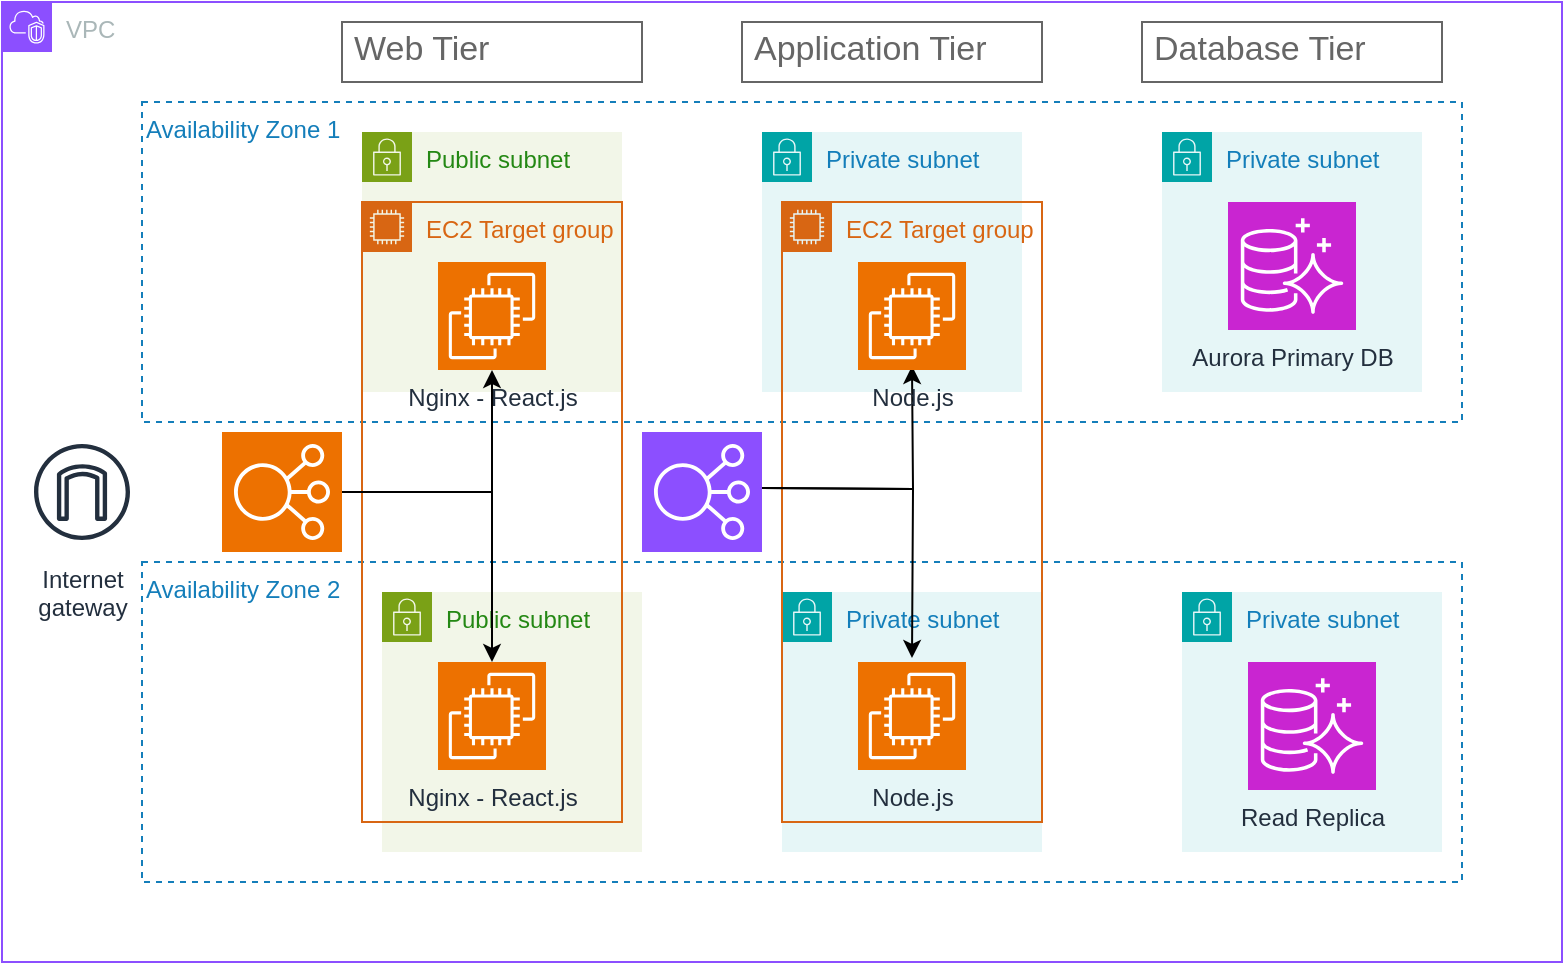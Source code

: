 <mxfile version="24.0.7" type="github">
  <diagram name="Page-1" id="6s-D8Ys7_D96jJr5OxkA">
    <mxGraphModel dx="1050" dy="565" grid="1" gridSize="10" guides="1" tooltips="1" connect="1" arrows="1" fold="1" page="1" pageScale="1" pageWidth="850" pageHeight="1100" math="0" shadow="0">
      <root>
        <mxCell id="0" />
        <mxCell id="1" parent="0" />
        <mxCell id="9Md5y-Vj3FW9DmjKm0TT-1" value="VPC" style="points=[[0,0],[0.25,0],[0.5,0],[0.75,0],[1,0],[1,0.25],[1,0.5],[1,0.75],[1,1],[0.75,1],[0.5,1],[0.25,1],[0,1],[0,0.75],[0,0.5],[0,0.25]];outlineConnect=0;gradientColor=none;html=1;whiteSpace=wrap;fontSize=12;fontStyle=0;container=1;pointerEvents=0;collapsible=0;recursiveResize=0;shape=mxgraph.aws4.group;grIcon=mxgraph.aws4.group_vpc2;strokeColor=#8C4FFF;fillColor=none;verticalAlign=top;align=left;spacingLeft=30;fontColor=#AAB7B8;dashed=0;" vertex="1" parent="1">
          <mxGeometry x="20" y="60" width="780" height="480" as="geometry" />
        </mxCell>
        <mxCell id="9Md5y-Vj3FW9DmjKm0TT-2" value="Internet&#xa;gateway" style="sketch=0;outlineConnect=0;fontColor=#232F3E;gradientColor=none;strokeColor=#232F3E;fillColor=#ffffff;dashed=0;verticalLabelPosition=bottom;verticalAlign=top;align=center;html=1;fontSize=12;fontStyle=0;aspect=fixed;shape=mxgraph.aws4.resourceIcon;resIcon=mxgraph.aws4.internet_gateway;" vertex="1" parent="9Md5y-Vj3FW9DmjKm0TT-1">
          <mxGeometry x="10" y="215" width="60" height="60" as="geometry" />
        </mxCell>
        <mxCell id="9Md5y-Vj3FW9DmjKm0TT-3" value="Availability Zone 1" style="fillColor=none;strokeColor=#147EBA;dashed=1;verticalAlign=top;fontStyle=0;fontColor=#147EBA;whiteSpace=wrap;html=1;align=left;" vertex="1" parent="9Md5y-Vj3FW9DmjKm0TT-1">
          <mxGeometry x="70" y="50" width="660" height="160" as="geometry" />
        </mxCell>
        <mxCell id="9Md5y-Vj3FW9DmjKm0TT-4" value="Availability Zone 2" style="fillColor=none;strokeColor=#147EBA;dashed=1;verticalAlign=top;fontStyle=0;fontColor=#147EBA;whiteSpace=wrap;html=1;align=left;" vertex="1" parent="9Md5y-Vj3FW9DmjKm0TT-1">
          <mxGeometry x="70" y="280" width="660" height="160" as="geometry" />
        </mxCell>
        <mxCell id="9Md5y-Vj3FW9DmjKm0TT-5" value="Web Tier" style="strokeWidth=1;shadow=0;dashed=0;align=center;html=1;shape=mxgraph.mockup.text.textBox;fontColor=#666666;align=left;fontSize=17;spacingLeft=4;spacingTop=-3;whiteSpace=wrap;strokeColor=#666666;mainText=" vertex="1" parent="9Md5y-Vj3FW9DmjKm0TT-1">
          <mxGeometry x="170" y="10" width="150" height="30" as="geometry" />
        </mxCell>
        <mxCell id="9Md5y-Vj3FW9DmjKm0TT-6" value="Application Tier" style="strokeWidth=1;shadow=0;dashed=0;align=center;html=1;shape=mxgraph.mockup.text.textBox;fontColor=#666666;align=left;fontSize=17;spacingLeft=4;spacingTop=-3;whiteSpace=wrap;strokeColor=#666666;mainText=" vertex="1" parent="9Md5y-Vj3FW9DmjKm0TT-1">
          <mxGeometry x="370" y="10" width="150" height="30" as="geometry" />
        </mxCell>
        <mxCell id="9Md5y-Vj3FW9DmjKm0TT-7" value="Database Tier" style="strokeWidth=1;shadow=0;dashed=0;align=center;html=1;shape=mxgraph.mockup.text.textBox;fontColor=#666666;align=left;fontSize=17;spacingLeft=4;spacingTop=-3;whiteSpace=wrap;strokeColor=#666666;mainText=" vertex="1" parent="9Md5y-Vj3FW9DmjKm0TT-1">
          <mxGeometry x="570" y="10" width="150" height="30" as="geometry" />
        </mxCell>
        <mxCell id="9Md5y-Vj3FW9DmjKm0TT-8" value="Public subnet" style="points=[[0,0],[0.25,0],[0.5,0],[0.75,0],[1,0],[1,0.25],[1,0.5],[1,0.75],[1,1],[0.75,1],[0.5,1],[0.25,1],[0,1],[0,0.75],[0,0.5],[0,0.25]];outlineConnect=0;gradientColor=none;html=1;whiteSpace=wrap;fontSize=12;fontStyle=0;container=1;pointerEvents=0;collapsible=0;recursiveResize=0;shape=mxgraph.aws4.group;grIcon=mxgraph.aws4.group_security_group;grStroke=0;strokeColor=#7AA116;fillColor=#F2F6E8;verticalAlign=top;align=left;spacingLeft=30;fontColor=#248814;dashed=0;" vertex="1" parent="9Md5y-Vj3FW9DmjKm0TT-1">
          <mxGeometry x="180" y="65" width="130" height="130" as="geometry" />
        </mxCell>
        <mxCell id="9Md5y-Vj3FW9DmjKm0TT-10" value="Public subnet" style="points=[[0,0],[0.25,0],[0.5,0],[0.75,0],[1,0],[1,0.25],[1,0.5],[1,0.75],[1,1],[0.75,1],[0.5,1],[0.25,1],[0,1],[0,0.75],[0,0.5],[0,0.25]];outlineConnect=0;gradientColor=none;html=1;whiteSpace=wrap;fontSize=12;fontStyle=0;container=1;pointerEvents=0;collapsible=0;recursiveResize=0;shape=mxgraph.aws4.group;grIcon=mxgraph.aws4.group_security_group;grStroke=0;strokeColor=#7AA116;fillColor=#F2F6E8;verticalAlign=top;align=left;spacingLeft=30;fontColor=#248814;dashed=0;" vertex="1" parent="9Md5y-Vj3FW9DmjKm0TT-1">
          <mxGeometry x="190" y="295" width="130" height="130" as="geometry" />
        </mxCell>
        <mxCell id="9Md5y-Vj3FW9DmjKm0TT-11" value="Private subnet" style="points=[[0,0],[0.25,0],[0.5,0],[0.75,0],[1,0],[1,0.25],[1,0.5],[1,0.75],[1,1],[0.75,1],[0.5,1],[0.25,1],[0,1],[0,0.75],[0,0.5],[0,0.25]];outlineConnect=0;gradientColor=none;html=1;whiteSpace=wrap;fontSize=12;fontStyle=0;container=1;pointerEvents=0;collapsible=0;recursiveResize=0;shape=mxgraph.aws4.group;grIcon=mxgraph.aws4.group_security_group;grStroke=0;strokeColor=#00A4A6;fillColor=#E6F6F7;verticalAlign=top;align=left;spacingLeft=30;fontColor=#147EBA;dashed=0;" vertex="1" parent="9Md5y-Vj3FW9DmjKm0TT-1">
          <mxGeometry x="380" y="65" width="130" height="130" as="geometry" />
        </mxCell>
        <mxCell id="9Md5y-Vj3FW9DmjKm0TT-12" value="Private subnet" style="points=[[0,0],[0.25,0],[0.5,0],[0.75,0],[1,0],[1,0.25],[1,0.5],[1,0.75],[1,1],[0.75,1],[0.5,1],[0.25,1],[0,1],[0,0.75],[0,0.5],[0,0.25]];outlineConnect=0;gradientColor=none;html=1;whiteSpace=wrap;fontSize=12;fontStyle=0;container=1;pointerEvents=0;collapsible=0;recursiveResize=0;shape=mxgraph.aws4.group;grIcon=mxgraph.aws4.group_security_group;grStroke=0;strokeColor=#00A4A6;fillColor=#E6F6F7;verticalAlign=top;align=left;spacingLeft=30;fontColor=#147EBA;dashed=0;" vertex="1" parent="9Md5y-Vj3FW9DmjKm0TT-1">
          <mxGeometry x="390" y="295" width="130" height="130" as="geometry" />
        </mxCell>
        <mxCell id="9Md5y-Vj3FW9DmjKm0TT-13" value="Private subnet" style="points=[[0,0],[0.25,0],[0.5,0],[0.75,0],[1,0],[1,0.25],[1,0.5],[1,0.75],[1,1],[0.75,1],[0.5,1],[0.25,1],[0,1],[0,0.75],[0,0.5],[0,0.25]];outlineConnect=0;gradientColor=none;html=1;whiteSpace=wrap;fontSize=12;fontStyle=0;container=1;pointerEvents=0;collapsible=0;recursiveResize=0;shape=mxgraph.aws4.group;grIcon=mxgraph.aws4.group_security_group;grStroke=0;strokeColor=#00A4A6;fillColor=#E6F6F7;verticalAlign=top;align=left;spacingLeft=30;fontColor=#147EBA;dashed=0;" vertex="1" parent="9Md5y-Vj3FW9DmjKm0TT-1">
          <mxGeometry x="580" y="65" width="130" height="130" as="geometry" />
        </mxCell>
        <mxCell id="9Md5y-Vj3FW9DmjKm0TT-14" value="Private subnet" style="points=[[0,0],[0.25,0],[0.5,0],[0.75,0],[1,0],[1,0.25],[1,0.5],[1,0.75],[1,1],[0.75,1],[0.5,1],[0.25,1],[0,1],[0,0.75],[0,0.5],[0,0.25]];outlineConnect=0;gradientColor=none;html=1;whiteSpace=wrap;fontSize=12;fontStyle=0;container=1;pointerEvents=0;collapsible=0;recursiveResize=0;shape=mxgraph.aws4.group;grIcon=mxgraph.aws4.group_security_group;grStroke=0;strokeColor=#00A4A6;fillColor=#E6F6F7;verticalAlign=top;align=left;spacingLeft=30;fontColor=#147EBA;dashed=0;" vertex="1" parent="9Md5y-Vj3FW9DmjKm0TT-1">
          <mxGeometry x="590" y="295" width="130" height="130" as="geometry" />
        </mxCell>
        <mxCell id="9Md5y-Vj3FW9DmjKm0TT-15" value="" style="sketch=0;points=[[0,0,0],[0.25,0,0],[0.5,0,0],[0.75,0,0],[1,0,0],[0,1,0],[0.25,1,0],[0.5,1,0],[0.75,1,0],[1,1,0],[0,0.25,0],[0,0.5,0],[0,0.75,0],[1,0.25,0],[1,0.5,0],[1,0.75,0]];outlineConnect=0;fontColor=#232F3E;fillColor=#ED7100;strokeColor=#ffffff;dashed=0;verticalLabelPosition=bottom;verticalAlign=top;align=center;html=1;fontSize=12;fontStyle=0;aspect=fixed;shape=mxgraph.aws4.resourceIcon;resIcon=mxgraph.aws4.elastic_load_balancing;" vertex="1" parent="9Md5y-Vj3FW9DmjKm0TT-1">
          <mxGeometry x="110" y="215" width="60" height="60" as="geometry" />
        </mxCell>
        <mxCell id="9Md5y-Vj3FW9DmjKm0TT-16" value="" style="sketch=0;points=[[0,0,0],[0.25,0,0],[0.5,0,0],[0.75,0,0],[1,0,0],[0,1,0],[0.25,1,0],[0.5,1,0],[0.75,1,0],[1,1,0],[0,0.25,0],[0,0.5,0],[0,0.75,0],[1,0.25,0],[1,0.5,0],[1,0.75,0]];outlineConnect=0;fontColor=#232F3E;fillColor=#8C4FFF;strokeColor=#ffffff;dashed=0;verticalLabelPosition=bottom;verticalAlign=top;align=center;html=1;fontSize=12;fontStyle=0;aspect=fixed;shape=mxgraph.aws4.resourceIcon;resIcon=mxgraph.aws4.elastic_load_balancing;" vertex="1" parent="9Md5y-Vj3FW9DmjKm0TT-1">
          <mxGeometry x="320" y="215" width="60" height="60" as="geometry" />
        </mxCell>
        <mxCell id="9Md5y-Vj3FW9DmjKm0TT-17" value="EC2 Target group" style="points=[[0,0],[0.25,0],[0.5,0],[0.75,0],[1,0],[1,0.25],[1,0.5],[1,0.75],[1,1],[0.75,1],[0.5,1],[0.25,1],[0,1],[0,0.75],[0,0.5],[0,0.25]];outlineConnect=0;gradientColor=none;html=1;whiteSpace=wrap;fontSize=12;fontStyle=0;container=1;pointerEvents=0;collapsible=0;recursiveResize=0;shape=mxgraph.aws4.group;grIcon=mxgraph.aws4.group_ec2_instance_contents;strokeColor=#D86613;fillColor=none;verticalAlign=top;align=left;spacingLeft=30;fontColor=#D86613;dashed=0;" vertex="1" parent="9Md5y-Vj3FW9DmjKm0TT-1">
          <mxGeometry x="180" y="100" width="130" height="310" as="geometry" />
        </mxCell>
        <mxCell id="9Md5y-Vj3FW9DmjKm0TT-18" value="EC2 Target group" style="points=[[0,0],[0.25,0],[0.5,0],[0.75,0],[1,0],[1,0.25],[1,0.5],[1,0.75],[1,1],[0.75,1],[0.5,1],[0.25,1],[0,1],[0,0.75],[0,0.5],[0,0.25]];outlineConnect=0;gradientColor=none;html=1;whiteSpace=wrap;fontSize=12;fontStyle=0;container=1;pointerEvents=0;collapsible=0;recursiveResize=0;shape=mxgraph.aws4.group;grIcon=mxgraph.aws4.group_ec2_instance_contents;strokeColor=#D86613;fillColor=none;verticalAlign=top;align=left;spacingLeft=30;fontColor=#D86613;dashed=0;" vertex="1" parent="9Md5y-Vj3FW9DmjKm0TT-1">
          <mxGeometry x="390" y="100" width="130" height="310" as="geometry" />
        </mxCell>
        <mxCell id="9Md5y-Vj3FW9DmjKm0TT-23" value="Node.js" style="sketch=0;points=[[0,0,0],[0.25,0,0],[0.5,0,0],[0.75,0,0],[1,0,0],[0,1,0],[0.25,1,0],[0.5,1,0],[0.75,1,0],[1,1,0],[0,0.25,0],[0,0.5,0],[0,0.75,0],[1,0.25,0],[1,0.5,0],[1,0.75,0]];outlineConnect=0;fontColor=#232F3E;fillColor=#ED7100;strokeColor=#ffffff;dashed=0;verticalLabelPosition=bottom;verticalAlign=top;align=center;html=1;fontSize=12;fontStyle=0;aspect=fixed;shape=mxgraph.aws4.resourceIcon;resIcon=mxgraph.aws4.ec2;" vertex="1" parent="9Md5y-Vj3FW9DmjKm0TT-18">
          <mxGeometry x="38" y="230" width="54" height="54" as="geometry" />
        </mxCell>
        <mxCell id="9Md5y-Vj3FW9DmjKm0TT-28" style="edgeStyle=orthogonalEdgeStyle;rounded=0;orthogonalLoop=1;jettySize=auto;html=1;entryX=0.5;entryY=1;entryDx=0;entryDy=0;entryPerimeter=0;" edge="1" parent="9Md5y-Vj3FW9DmjKm0TT-18">
          <mxGeometry relative="1" as="geometry">
            <mxPoint x="-10" y="143" as="sourcePoint" />
            <mxPoint x="65" y="82" as="targetPoint" />
          </mxGeometry>
        </mxCell>
        <mxCell id="9Md5y-Vj3FW9DmjKm0TT-29" style="edgeStyle=orthogonalEdgeStyle;rounded=0;orthogonalLoop=1;jettySize=auto;html=1;entryX=0.5;entryY=0;entryDx=0;entryDy=0;entryPerimeter=0;" edge="1" parent="9Md5y-Vj3FW9DmjKm0TT-18">
          <mxGeometry relative="1" as="geometry">
            <mxPoint x="-10" y="143" as="sourcePoint" />
            <mxPoint x="65" y="228" as="targetPoint" />
          </mxGeometry>
        </mxCell>
        <mxCell id="9Md5y-Vj3FW9DmjKm0TT-19" value="Nginx - React.js" style="sketch=0;points=[[0,0,0],[0.25,0,0],[0.5,0,0],[0.75,0,0],[1,0,0],[0,1,0],[0.25,1,0],[0.5,1,0],[0.75,1,0],[1,1,0],[0,0.25,0],[0,0.5,0],[0,0.75,0],[1,0.25,0],[1,0.5,0],[1,0.75,0]];outlineConnect=0;fontColor=#232F3E;fillColor=#ED7100;strokeColor=#ffffff;dashed=0;verticalLabelPosition=bottom;verticalAlign=top;align=center;html=1;fontSize=12;fontStyle=0;aspect=fixed;shape=mxgraph.aws4.resourceIcon;resIcon=mxgraph.aws4.ec2;" vertex="1" parent="9Md5y-Vj3FW9DmjKm0TT-1">
          <mxGeometry x="218" y="130" width="54" height="54" as="geometry" />
        </mxCell>
        <mxCell id="9Md5y-Vj3FW9DmjKm0TT-21" value="Nginx - React.js" style="sketch=0;points=[[0,0,0],[0.25,0,0],[0.5,0,0],[0.75,0,0],[1,0,0],[0,1,0],[0.25,1,0],[0.5,1,0],[0.75,1,0],[1,1,0],[0,0.25,0],[0,0.5,0],[0,0.75,0],[1,0.25,0],[1,0.5,0],[1,0.75,0]];outlineConnect=0;fontColor=#232F3E;fillColor=#ED7100;strokeColor=#ffffff;dashed=0;verticalLabelPosition=bottom;verticalAlign=top;align=center;html=1;fontSize=12;fontStyle=0;aspect=fixed;shape=mxgraph.aws4.resourceIcon;resIcon=mxgraph.aws4.ec2;" vertex="1" parent="9Md5y-Vj3FW9DmjKm0TT-1">
          <mxGeometry x="218" y="330" width="54" height="54" as="geometry" />
        </mxCell>
        <mxCell id="9Md5y-Vj3FW9DmjKm0TT-22" value="Node.js" style="sketch=0;points=[[0,0,0],[0.25,0,0],[0.5,0,0],[0.75,0,0],[1,0,0],[0,1,0],[0.25,1,0],[0.5,1,0],[0.75,1,0],[1,1,0],[0,0.25,0],[0,0.5,0],[0,0.75,0],[1,0.25,0],[1,0.5,0],[1,0.75,0]];outlineConnect=0;fontColor=#232F3E;fillColor=#ED7100;strokeColor=#ffffff;dashed=0;verticalLabelPosition=bottom;verticalAlign=top;align=center;html=1;fontSize=12;fontStyle=0;aspect=fixed;shape=mxgraph.aws4.resourceIcon;resIcon=mxgraph.aws4.ec2;" vertex="1" parent="9Md5y-Vj3FW9DmjKm0TT-1">
          <mxGeometry x="428" y="130" width="54" height="54" as="geometry" />
        </mxCell>
        <mxCell id="9Md5y-Vj3FW9DmjKm0TT-24" value="Aurora Primary DB" style="sketch=0;points=[[0,0,0],[0.25,0,0],[0.5,0,0],[0.75,0,0],[1,0,0],[0,1,0],[0.25,1,0],[0.5,1,0],[0.75,1,0],[1,1,0],[0,0.25,0],[0,0.5,0],[0,0.75,0],[1,0.25,0],[1,0.5,0],[1,0.75,0]];outlineConnect=0;fontColor=#232F3E;fillColor=#C925D1;strokeColor=#ffffff;dashed=0;verticalLabelPosition=bottom;verticalAlign=top;align=center;html=1;fontSize=12;fontStyle=0;aspect=fixed;shape=mxgraph.aws4.resourceIcon;resIcon=mxgraph.aws4.aurora;" vertex="1" parent="9Md5y-Vj3FW9DmjKm0TT-1">
          <mxGeometry x="613" y="100" width="64" height="64" as="geometry" />
        </mxCell>
        <mxCell id="9Md5y-Vj3FW9DmjKm0TT-25" value="Read Replica" style="sketch=0;points=[[0,0,0],[0.25,0,0],[0.5,0,0],[0.75,0,0],[1,0,0],[0,1,0],[0.25,1,0],[0.5,1,0],[0.75,1,0],[1,1,0],[0,0.25,0],[0,0.5,0],[0,0.75,0],[1,0.25,0],[1,0.5,0],[1,0.75,0]];outlineConnect=0;fontColor=#232F3E;fillColor=#C925D1;strokeColor=#ffffff;dashed=0;verticalLabelPosition=bottom;verticalAlign=top;align=center;html=1;fontSize=12;fontStyle=0;aspect=fixed;shape=mxgraph.aws4.resourceIcon;resIcon=mxgraph.aws4.aurora;" vertex="1" parent="9Md5y-Vj3FW9DmjKm0TT-1">
          <mxGeometry x="623" y="330" width="64" height="64" as="geometry" />
        </mxCell>
        <mxCell id="9Md5y-Vj3FW9DmjKm0TT-26" style="edgeStyle=orthogonalEdgeStyle;rounded=0;orthogonalLoop=1;jettySize=auto;html=1;entryX=0.5;entryY=1;entryDx=0;entryDy=0;entryPerimeter=0;" edge="1" parent="9Md5y-Vj3FW9DmjKm0TT-1" source="9Md5y-Vj3FW9DmjKm0TT-15" target="9Md5y-Vj3FW9DmjKm0TT-19">
          <mxGeometry relative="1" as="geometry" />
        </mxCell>
        <mxCell id="9Md5y-Vj3FW9DmjKm0TT-27" style="edgeStyle=orthogonalEdgeStyle;rounded=0;orthogonalLoop=1;jettySize=auto;html=1;entryX=0.5;entryY=0;entryDx=0;entryDy=0;entryPerimeter=0;" edge="1" parent="9Md5y-Vj3FW9DmjKm0TT-1" source="9Md5y-Vj3FW9DmjKm0TT-15" target="9Md5y-Vj3FW9DmjKm0TT-21">
          <mxGeometry relative="1" as="geometry" />
        </mxCell>
      </root>
    </mxGraphModel>
  </diagram>
</mxfile>
